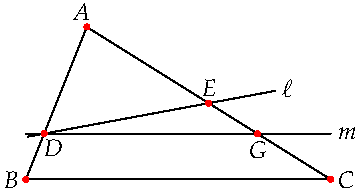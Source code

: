 settings.tex="pdflatex";

texpreamble("\usepackage{amsmath}
\usepackage{amsthm,amssymb}
\usepackage{mathpazo}
\usepackage[svgnames]{xcolor}
");
import graph;

size(180);

pair B=(0,0);
pair C=(2,0);
pair A=(0.4,1);
pair G=(A+C)/2;

path p=(0,0.3)--(2,0.3);

draw(C--A--B--cycle);

pair D=intersectionpoint(p,A--B);
pair EE=intersectionpoint(p,A--C);

draw(Label("$\ell$",Relative(1)),D+0.1(D-G)--G+0.4(G-D));
draw(Label("$m$",Relative(1)),p);

dot(Label("$A$",black),A,dir(110),red);
dot(Label("$B$",black),B,W,red);
dot(Label("$C$",black),C,E,red);
dot(Label("$D$",black),D,dir(300),red);
dot(Label("$E$",black),G,N,red);
dot(Label("$G$",black),EE,S,red);

